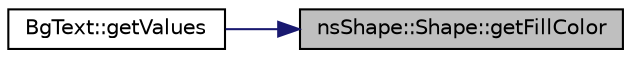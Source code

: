 digraph "nsShape::Shape::getFillColor"
{
 // LATEX_PDF_SIZE
  edge [fontname="Helvetica",fontsize="10",labelfontname="Helvetica",labelfontsize="10"];
  node [fontname="Helvetica",fontsize="10",shape=record];
  rankdir="RL";
  Node1 [label="nsShape::Shape::getFillColor",height=0.2,width=0.4,color="black", fillcolor="grey75", style="filled", fontcolor="black",tooltip="Retourne la couleur de remplissage."];
  Node1 -> Node2 [dir="back",color="midnightblue",fontsize="10",style="solid",fontname="Helvetica"];
  Node2 [label="BgText::getValues",height=0.2,width=0.4,color="black", fillcolor="white", style="filled",URL="$class_bg_text.html#a01cc8269e39184b805351409aac4feb4",tooltip="Récupère des valeurs dans un vecteur de float pour l'ID spécifié"];
}
